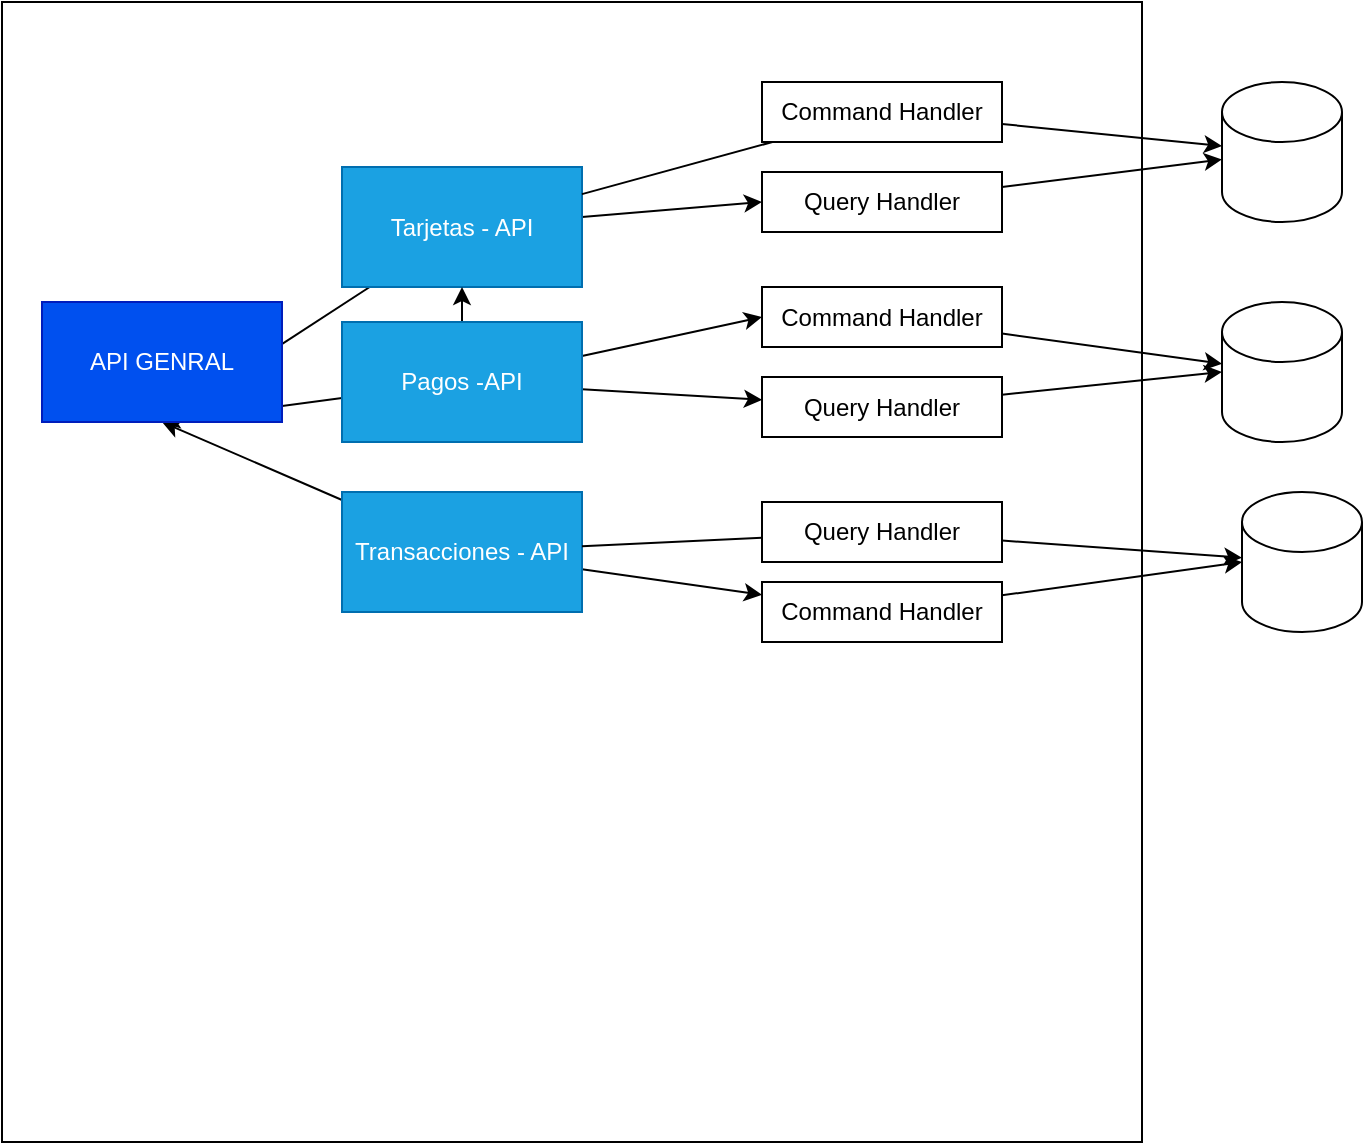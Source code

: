 <mxfile>
    <diagram id="zKmrmrAu93B2b2iSwXna" name="Page-1">
        <mxGraphModel dx="1434" dy="386" grid="1" gridSize="10" guides="1" tooltips="1" connect="1" arrows="1" fold="1" page="1" pageScale="1" pageWidth="827" pageHeight="1169" math="0" shadow="0">
            <root>
                <mxCell id="0"/>
                <mxCell id="1" parent="0"/>
                <mxCell id="2" value="" style="whiteSpace=wrap;html=1;aspect=fixed;" parent="1" vertex="1">
                    <mxGeometry x="-10" y="70" width="570" height="570" as="geometry"/>
                </mxCell>
                <mxCell id="3" value="" style="shape=cylinder3;whiteSpace=wrap;html=1;boundedLbl=1;backgroundOutline=1;size=15;" parent="1" vertex="1">
                    <mxGeometry x="600" y="110" width="60" height="70" as="geometry"/>
                </mxCell>
                <mxCell id="4" value="" style="shape=cylinder3;whiteSpace=wrap;html=1;boundedLbl=1;backgroundOutline=1;size=15;" parent="1" vertex="1">
                    <mxGeometry x="600" y="220" width="60" height="70" as="geometry"/>
                </mxCell>
                <mxCell id="5" value="" style="shape=cylinder3;whiteSpace=wrap;html=1;boundedLbl=1;backgroundOutline=1;size=15;" parent="1" vertex="1">
                    <mxGeometry x="610" y="315" width="60" height="70" as="geometry"/>
                </mxCell>
                <mxCell id="7" style="edgeStyle=none;html=1;startArrow=none;" parent="1" source="19" target="3" edge="1">
                    <mxGeometry relative="1" as="geometry"/>
                </mxCell>
                <mxCell id="15" style="edgeStyle=none;html=1;entryX=0.5;entryY=1;entryDx=0;entryDy=0;" parent="1" source="6" target="13" edge="1">
                    <mxGeometry relative="1" as="geometry"/>
                </mxCell>
                <mxCell id="22" style="edgeStyle=none;html=1;entryX=0;entryY=0.5;entryDx=0;entryDy=0;" edge="1" parent="1" source="6" target="21">
                    <mxGeometry relative="1" as="geometry"/>
                </mxCell>
                <mxCell id="6" value="Tarjetas - API" style="rounded=0;whiteSpace=wrap;html=1;fillColor=#1ba1e2;fontColor=#ffffff;strokeColor=#006EAF;" parent="1" vertex="1">
                    <mxGeometry x="160" y="152.5" width="120" height="60" as="geometry"/>
                </mxCell>
                <mxCell id="9" style="edgeStyle=none;html=1;entryX=0;entryY=0.5;entryDx=0;entryDy=0;" parent="1" source="8" target="24" edge="1">
                    <mxGeometry relative="1" as="geometry"/>
                </mxCell>
                <mxCell id="16" style="edgeStyle=none;html=1;entryX=0.5;entryY=1;entryDx=0;entryDy=0;" parent="1" source="8" target="13" edge="1">
                    <mxGeometry relative="1" as="geometry"/>
                </mxCell>
                <mxCell id="18" style="edgeStyle=none;html=1;" edge="1" parent="1" source="8" target="6">
                    <mxGeometry relative="1" as="geometry"/>
                </mxCell>
                <mxCell id="26" style="edgeStyle=none;html=1;" edge="1" parent="1" source="8" target="25">
                    <mxGeometry relative="1" as="geometry"/>
                </mxCell>
                <mxCell id="8" value="Pagos -API" style="rounded=0;whiteSpace=wrap;html=1;fillColor=#1ba1e2;fontColor=#ffffff;strokeColor=#006EAF;" parent="1" vertex="1">
                    <mxGeometry x="160" y="230" width="120" height="60" as="geometry"/>
                </mxCell>
                <mxCell id="11" style="edgeStyle=none;html=1;startArrow=none;" parent="1" source="29" target="5" edge="1">
                    <mxGeometry relative="1" as="geometry"/>
                </mxCell>
                <mxCell id="17" style="edgeStyle=none;html=1;entryX=0.5;entryY=1;entryDx=0;entryDy=0;" parent="1" source="10" target="13" edge="1">
                    <mxGeometry relative="1" as="geometry"/>
                </mxCell>
                <mxCell id="32" style="edgeStyle=none;html=1;" edge="1" parent="1" source="10" target="31">
                    <mxGeometry relative="1" as="geometry"/>
                </mxCell>
                <mxCell id="10" value="Transacciones - API" style="rounded=0;whiteSpace=wrap;html=1;fillColor=#1ba1e2;fontColor=#ffffff;strokeColor=#006EAF;" parent="1" vertex="1">
                    <mxGeometry x="160" y="315" width="120" height="60" as="geometry"/>
                </mxCell>
                <mxCell id="13" value="API GENRAL" style="rounded=0;whiteSpace=wrap;html=1;fillColor=#0050ef;fontColor=#ffffff;strokeColor=#001DBC;" parent="1" vertex="1">
                    <mxGeometry x="10" y="220" width="120" height="60" as="geometry"/>
                </mxCell>
                <mxCell id="20" value="" style="edgeStyle=none;html=1;endArrow=none;" edge="1" parent="1" source="6" target="19">
                    <mxGeometry relative="1" as="geometry">
                        <mxPoint x="320" y="178.421" as="sourcePoint"/>
                        <mxPoint x="610.0" y="170.789" as="targetPoint"/>
                    </mxGeometry>
                </mxCell>
                <mxCell id="19" value="Command Handler" style="rounded=0;whiteSpace=wrap;html=1;" vertex="1" parent="1">
                    <mxGeometry x="370" y="110" width="120" height="30" as="geometry"/>
                </mxCell>
                <mxCell id="23" style="edgeStyle=none;html=1;" edge="1" parent="1" source="21" target="3">
                    <mxGeometry relative="1" as="geometry"/>
                </mxCell>
                <mxCell id="21" value="Query Handler" style="rounded=0;whiteSpace=wrap;html=1;" vertex="1" parent="1">
                    <mxGeometry x="370" y="155" width="120" height="30" as="geometry"/>
                </mxCell>
                <mxCell id="27" style="edgeStyle=none;html=1;" edge="1" parent="1" source="24" target="4">
                    <mxGeometry relative="1" as="geometry"/>
                </mxCell>
                <mxCell id="24" value="Command Handler" style="rounded=0;whiteSpace=wrap;html=1;" vertex="1" parent="1">
                    <mxGeometry x="370" y="212.5" width="120" height="30" as="geometry"/>
                </mxCell>
                <mxCell id="28" style="edgeStyle=none;html=1;entryX=0;entryY=0.5;entryDx=0;entryDy=0;entryPerimeter=0;" edge="1" parent="1" source="25" target="4">
                    <mxGeometry relative="1" as="geometry"/>
                </mxCell>
                <mxCell id="25" value="Query Handler" style="rounded=0;whiteSpace=wrap;html=1;" vertex="1" parent="1">
                    <mxGeometry x="370" y="257.5" width="120" height="30" as="geometry"/>
                </mxCell>
                <mxCell id="30" value="" style="edgeStyle=none;html=1;endArrow=none;" edge="1" parent="1" source="10" target="29">
                    <mxGeometry relative="1" as="geometry">
                        <mxPoint x="326" y="357.406" as="sourcePoint"/>
                        <mxPoint x="610.0" y="368.797" as="targetPoint"/>
                    </mxGeometry>
                </mxCell>
                <mxCell id="29" value="Query Handler" style="rounded=0;whiteSpace=wrap;html=1;" vertex="1" parent="1">
                    <mxGeometry x="370" y="320" width="120" height="30" as="geometry"/>
                </mxCell>
                <mxCell id="33" style="edgeStyle=none;html=1;entryX=0;entryY=0.5;entryDx=0;entryDy=0;entryPerimeter=0;" edge="1" parent="1" source="31" target="5">
                    <mxGeometry relative="1" as="geometry"/>
                </mxCell>
                <mxCell id="31" value="Command Handler" style="rounded=0;whiteSpace=wrap;html=1;" vertex="1" parent="1">
                    <mxGeometry x="370" y="360" width="120" height="30" as="geometry"/>
                </mxCell>
            </root>
        </mxGraphModel>
    </diagram>
</mxfile>